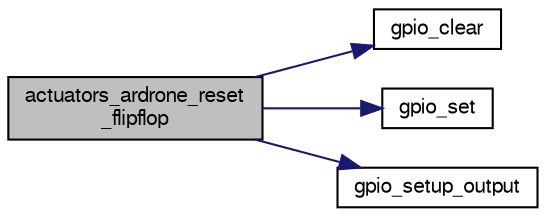 digraph "actuators_ardrone_reset_flipflop"
{
  edge [fontname="FreeSans",fontsize="10",labelfontname="FreeSans",labelfontsize="10"];
  node [fontname="FreeSans",fontsize="10",shape=record];
  rankdir="LR";
  Node1 [label="actuators_ardrone_reset\l_flipflop",height=0.2,width=0.4,color="black", fillcolor="grey75", style="filled", fontcolor="black"];
  Node1 -> Node2 [color="midnightblue",fontsize="10",style="solid",fontname="FreeSans"];
  Node2 [label="gpio_clear",height=0.2,width=0.4,color="black", fillcolor="white", style="filled",URL="$chibios_2mcu__periph_2gpio__arch_8h.html#a302a5c9e7203669d0b9db8a2952fe009",tooltip="Clear a gpio output to low level. "];
  Node1 -> Node3 [color="midnightblue",fontsize="10",style="solid",fontname="FreeSans"];
  Node3 [label="gpio_set",height=0.2,width=0.4,color="black", fillcolor="white", style="filled",URL="$chibios_2mcu__periph_2gpio__arch_8h.html#a0da8ef247730680b4ffa595d11069051",tooltip="Set a gpio output to high level. "];
  Node1 -> Node4 [color="midnightblue",fontsize="10",style="solid",fontname="FreeSans"];
  Node4 [label="gpio_setup_output",height=0.2,width=0.4,color="black", fillcolor="white", style="filled",URL="$chibios_2mcu__periph_2gpio__arch_8c.html#a614c4a447f1e43381d92c682ac3b953f",tooltip="Setup one or more pins of the given GPIO port as outputs. "];
}
